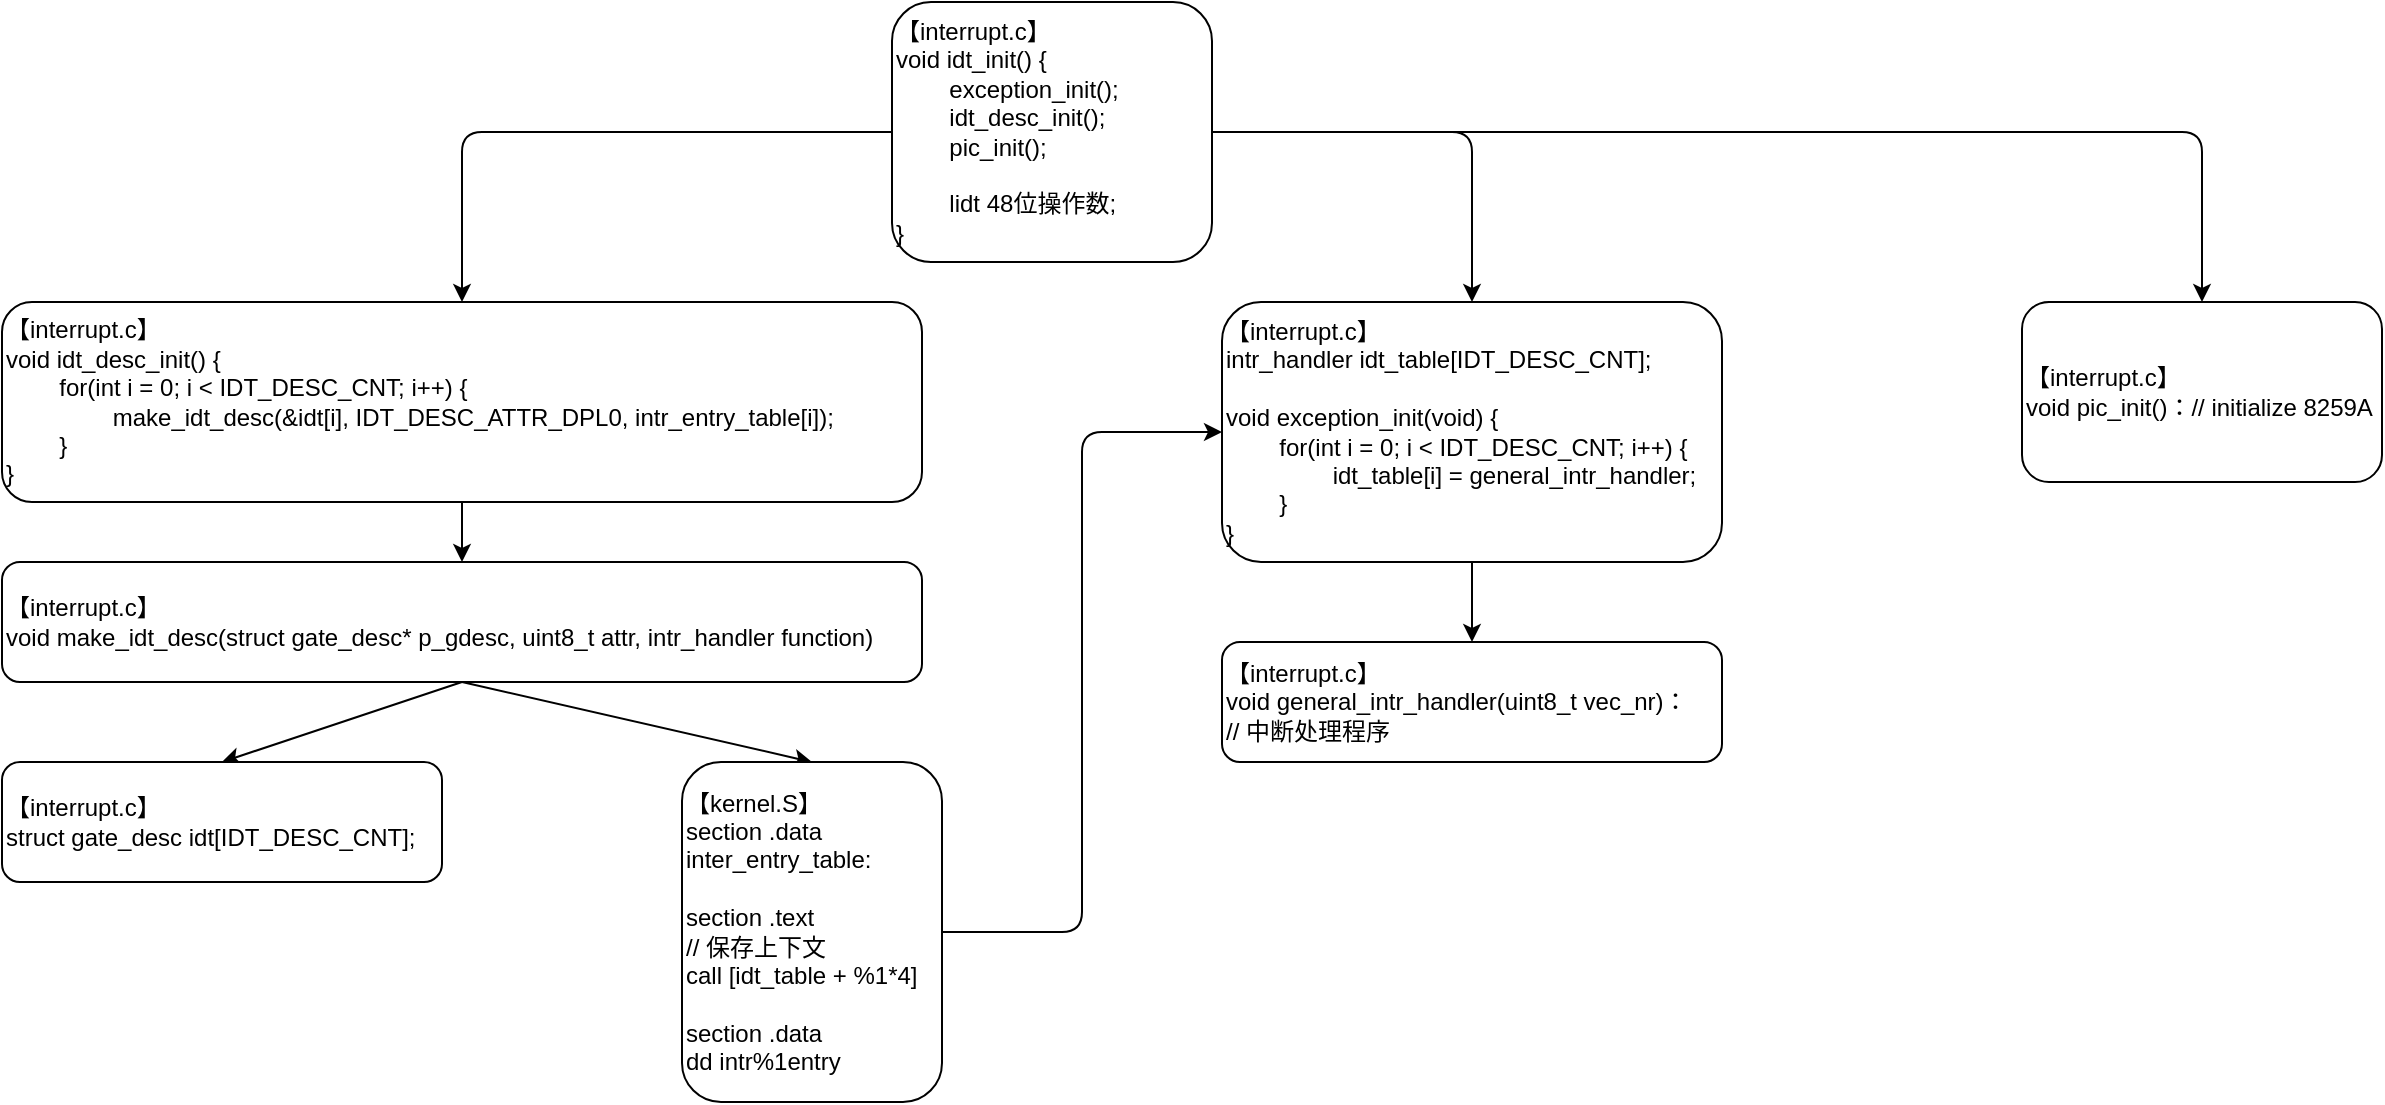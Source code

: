 <mxfile>
    <diagram id="-cLGOm30IwgOMd6xaeZB" name="Page-1">
        <mxGraphModel dx="2378" dy="914" grid="1" gridSize="10" guides="1" tooltips="1" connect="1" arrows="1" fold="1" page="1" pageScale="1" pageWidth="827" pageHeight="1169" math="0" shadow="0">
            <root>
                <mxCell id="0"/>
                <mxCell id="1" parent="0"/>
                <mxCell id="32" style="edgeStyle=none;html=1;exitX=1;exitY=0.5;exitDx=0;exitDy=0;entryX=0.5;entryY=0;entryDx=0;entryDy=0;" parent="1" source="2" target="24" edge="1">
                    <mxGeometry relative="1" as="geometry">
                        <Array as="points">
                            <mxPoint x="-75" y="315"/>
                        </Array>
                    </mxGeometry>
                </mxCell>
                <mxCell id="2" value="&lt;div style=&quot;&quot;&gt;【interrupt.c】&lt;/div&gt;&lt;div style=&quot;&quot;&gt;&lt;span style=&quot;background-color: initial;&quot;&gt;void idt_init() {&lt;/span&gt;&lt;/div&gt;&lt;div style=&quot;&quot;&gt;&lt;span style=&quot;background-color: initial;&quot;&gt;&lt;span style=&quot;white-space: pre;&quot;&gt;&#9;&lt;/span&gt;exception_init();&lt;br&gt;&lt;/span&gt;&lt;/div&gt;&lt;span style=&quot;white-space: pre;&quot;&gt;&#9;&lt;/span&gt;idt_desc_init();&lt;br&gt;&lt;span style=&quot;white-space: pre;&quot;&gt;&#9;&lt;/span&gt;pic_init();&lt;br&gt;&lt;br&gt;&lt;span style=&quot;white-space: pre;&quot;&gt;&#9;&lt;/span&gt;lidt 48位操作数;&lt;br&gt;}" style="rounded=1;whiteSpace=wrap;html=1;align=left;" parent="1" vertex="1">
                    <mxGeometry x="-365" y="250" width="160" height="130" as="geometry"/>
                </mxCell>
                <mxCell id="15" style="edgeStyle=none;html=1;exitX=0.5;exitY=1;exitDx=0;exitDy=0;entryX=0.5;entryY=0;entryDx=0;entryDy=0;" parent="1" source="4" target="7" edge="1">
                    <mxGeometry relative="1" as="geometry"/>
                </mxCell>
                <mxCell id="4" value="&lt;div style=&quot;&quot;&gt;【interrupt.c】&lt;span style=&quot;background-color: initial;&quot;&gt;&lt;br&gt;&lt;/span&gt;&lt;/div&gt;&lt;div style=&quot;&quot;&gt;&lt;span style=&quot;background-color: initial;&quot;&gt;void idt_desc_init() {&lt;/span&gt;&lt;/div&gt;&lt;div style=&quot;&quot;&gt;&lt;span style=&quot;background-color: initial;&quot;&gt;&lt;span style=&quot;&quot;&gt;&#9;&lt;/span&gt;&lt;span style=&quot;white-space: pre;&quot;&gt;&#9;&lt;/span&gt;for(int i = 0; i &amp;lt; IDT_DESC_CNT; i++) {&lt;/span&gt;&lt;/div&gt;&lt;div style=&quot;&quot;&gt;&lt;span style=&quot;background-color: initial;&quot;&gt;&lt;span style=&quot;&quot;&gt;&#9;&lt;/span&gt;&lt;span style=&quot;&quot;&gt;&#9;&lt;/span&gt;&lt;span style=&quot;white-space: pre;&quot;&gt;&#9;&lt;span style=&quot;white-space: pre;&quot;&gt;&#9;&lt;/span&gt;&lt;/span&gt;make_idt_desc(&amp;amp;idt[i], IDT_DESC_ATTR_DPL0, intr_entry_table[i]);&lt;/span&gt;&lt;/div&gt;&lt;div style=&quot;&quot;&gt;&lt;span style=&quot;background-color: initial;&quot;&gt;&lt;span style=&quot;&quot;&gt;&#9;&lt;/span&gt;&lt;span style=&quot;white-space: pre;&quot;&gt;&#9;&lt;/span&gt;}&lt;/span&gt;&lt;/div&gt;&lt;div style=&quot;&quot;&gt;&lt;span style=&quot;background-color: initial;&quot;&gt;}&lt;/span&gt;&lt;/div&gt;" style="rounded=1;whiteSpace=wrap;html=1;align=left;" parent="1" vertex="1">
                    <mxGeometry x="-810" y="400" width="460" height="100" as="geometry"/>
                </mxCell>
                <mxCell id="21" style="edgeStyle=none;html=1;exitX=0.5;exitY=1;exitDx=0;exitDy=0;entryX=0.5;entryY=0;entryDx=0;entryDy=0;" parent="1" source="7" target="8" edge="1">
                    <mxGeometry relative="1" as="geometry"/>
                </mxCell>
                <mxCell id="22" style="edgeStyle=none;html=1;exitX=0.5;exitY=1;exitDx=0;exitDy=0;entryX=0.5;entryY=0;entryDx=0;entryDy=0;" parent="1" source="7" target="9" edge="1">
                    <mxGeometry relative="1" as="geometry"/>
                </mxCell>
                <mxCell id="7" value="&lt;span style=&quot;&quot;&gt;【interrupt.c】&lt;/span&gt;&lt;br&gt;void make_idt_desc(struct gate_desc* p_gdesc, uint8_t attr, intr_handler function)" style="rounded=1;whiteSpace=wrap;html=1;align=left;" parent="1" vertex="1">
                    <mxGeometry x="-810" y="530" width="460" height="60" as="geometry"/>
                </mxCell>
                <mxCell id="8" value="&lt;span style=&quot;&quot;&gt;【interrupt.c】&lt;/span&gt;&lt;br&gt;struct gate_desc idt[IDT_DESC_CNT];" style="rounded=1;whiteSpace=wrap;html=1;align=left;" parent="1" vertex="1">
                    <mxGeometry x="-810" y="630" width="220" height="60" as="geometry"/>
                </mxCell>
                <mxCell id="30" style="edgeStyle=none;html=1;exitX=1;exitY=0.5;exitDx=0;exitDy=0;entryX=0;entryY=0.5;entryDx=0;entryDy=0;" parent="1" source="9" target="24" edge="1">
                    <mxGeometry relative="1" as="geometry">
                        <Array as="points">
                            <mxPoint x="-270" y="715"/>
                            <mxPoint x="-270" y="465"/>
                        </Array>
                    </mxGeometry>
                </mxCell>
                <mxCell id="9" value="&lt;span style=&quot;&quot;&gt;【kernel.S】&lt;br&gt;&lt;/span&gt;section .data&lt;br&gt;inter_entry_table:&lt;br&gt;&lt;br&gt;section .text&lt;br&gt;// 保存上下文&lt;br&gt;call [idt_table + %1*4]&lt;br&gt;&lt;br&gt;section .data&lt;br&gt;dd intr%1entry" style="rounded=1;whiteSpace=wrap;html=1;align=left;" parent="1" vertex="1">
                    <mxGeometry x="-470" y="630" width="130" height="170" as="geometry"/>
                </mxCell>
                <mxCell id="10" value="【interrupt.c】&lt;br&gt;void pic_init()：// initialize 8259A" style="rounded=1;whiteSpace=wrap;html=1;align=left;" parent="1" vertex="1">
                    <mxGeometry x="200" y="400" width="180" height="90" as="geometry"/>
                </mxCell>
                <mxCell id="12" value="" style="endArrow=classic;html=1;entryX=0.5;entryY=0;entryDx=0;entryDy=0;exitX=0;exitY=0.5;exitDx=0;exitDy=0;" parent="1" source="2" target="4" edge="1">
                    <mxGeometry width="50" height="50" relative="1" as="geometry">
                        <mxPoint x="-430" y="500" as="sourcePoint"/>
                        <mxPoint x="-380" y="450" as="targetPoint"/>
                        <Array as="points">
                            <mxPoint x="-580" y="315"/>
                        </Array>
                    </mxGeometry>
                </mxCell>
                <mxCell id="13" value="" style="endArrow=classic;html=1;exitX=1;exitY=0.5;exitDx=0;exitDy=0;entryX=0.5;entryY=0;entryDx=0;entryDy=0;" parent="1" source="2" target="10" edge="1">
                    <mxGeometry width="50" height="50" relative="1" as="geometry">
                        <mxPoint x="-430" y="500" as="sourcePoint"/>
                        <mxPoint x="-380" y="450" as="targetPoint"/>
                        <Array as="points">
                            <mxPoint x="-125" y="315"/>
                            <mxPoint x="290" y="315"/>
                        </Array>
                    </mxGeometry>
                </mxCell>
                <mxCell id="31" style="edgeStyle=none;html=1;exitX=0.5;exitY=1;exitDx=0;exitDy=0;entryX=0.5;entryY=0;entryDx=0;entryDy=0;" parent="1" source="24" target="27" edge="1">
                    <mxGeometry relative="1" as="geometry"/>
                </mxCell>
                <mxCell id="24" value="【interrupt.c】&lt;br&gt;intr_handler idt_table[IDT_DESC_CNT];&lt;br&gt;&lt;br&gt;void exception_init(void) {&lt;br&gt;&lt;span style=&quot;&quot;&gt;&#9;&lt;/span&gt;&lt;span style=&quot;&quot;&gt;&#9;&lt;/span&gt;&lt;span style=&quot;white-space: pre;&quot;&gt;&#9;&lt;/span&gt;for(int i = 0; i &amp;lt; IDT_DESC_CNT; i++) {&lt;br&gt;&lt;span style=&quot;&quot;&gt;&#9;&lt;span style=&quot;&quot;&gt;&#9;&lt;/span&gt;&lt;span style=&quot;&quot;&gt;&#9;&lt;/span&gt;&lt;span style=&quot;&quot;&gt;&#9;&lt;/span&gt;&lt;span style=&quot;white-space: pre;&quot;&gt;&#9;&lt;/span&gt;&lt;span style=&quot;white-space: pre;&quot;&gt;&#9;&lt;/span&gt;idt_table[i] = general_intr_handler;&lt;/span&gt;&lt;br&gt;&lt;span style=&quot;&quot;&gt;&#9;&lt;/span&gt;&lt;span style=&quot;&quot;&gt;&#9;&lt;/span&gt;&lt;span style=&quot;white-space: pre;&quot;&gt;&#9;&lt;/span&gt;}&lt;br&gt;}" style="rounded=1;whiteSpace=wrap;html=1;align=left;" parent="1" vertex="1">
                    <mxGeometry x="-200" y="400" width="250" height="130" as="geometry"/>
                </mxCell>
                <mxCell id="27" value="&lt;span style=&quot;&quot;&gt;【interrupt.c】&lt;br&gt;void general_intr_handler(uint8_t vec_nr)：&lt;br&gt;// 中断处理程序&lt;br&gt;&lt;/span&gt;" style="rounded=1;whiteSpace=wrap;html=1;align=left;" parent="1" vertex="1">
                    <mxGeometry x="-200" y="570" width="250" height="60" as="geometry"/>
                </mxCell>
            </root>
        </mxGraphModel>
    </diagram>
</mxfile>